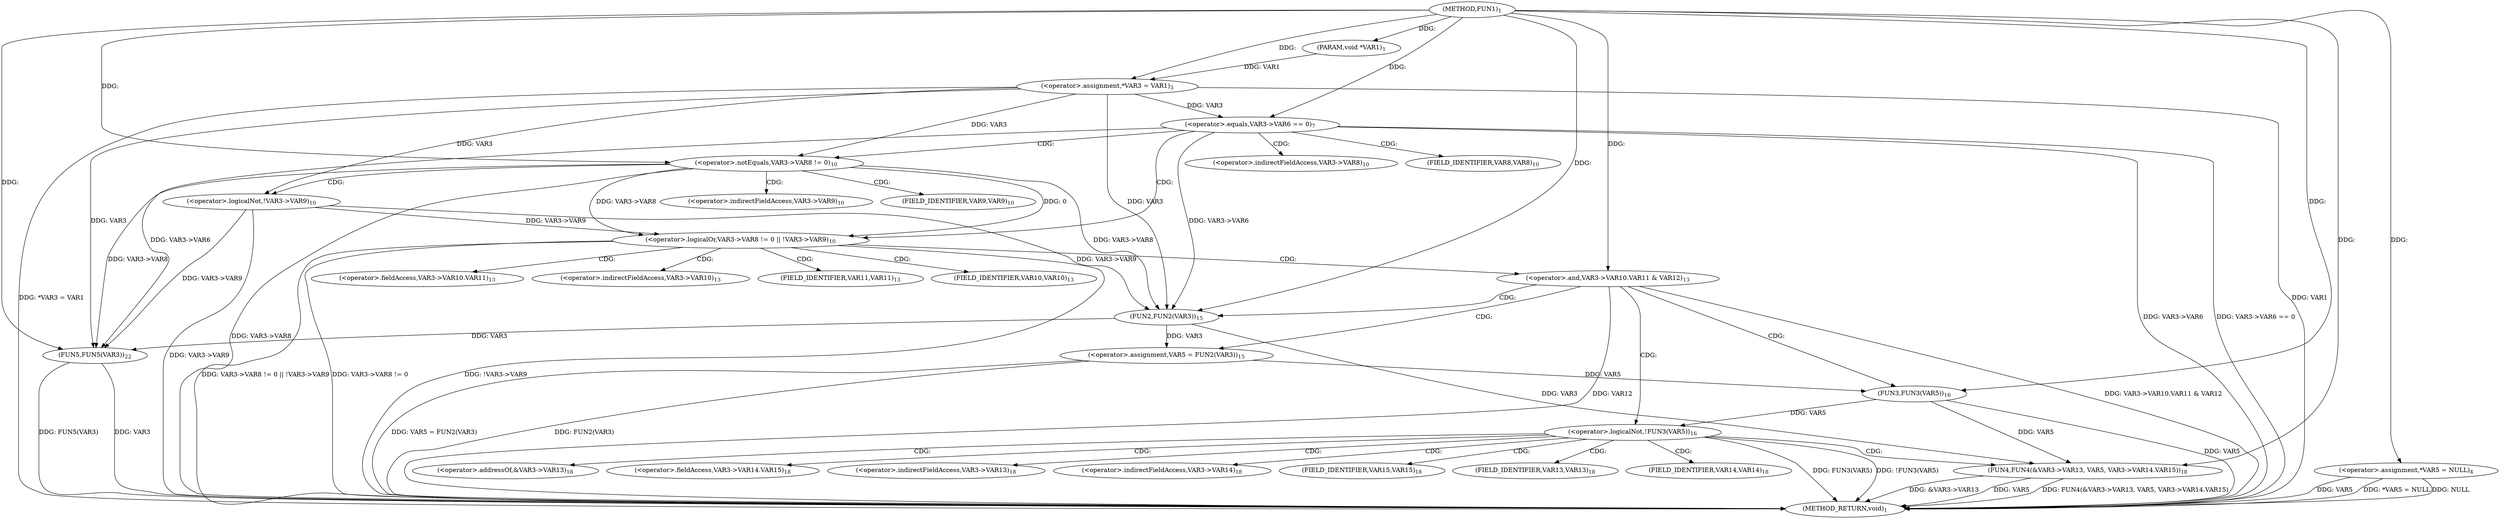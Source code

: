 digraph "FUN1" {  
"8" [label = <(METHOD,FUN1)<SUB>1</SUB>> ]
"73" [label = <(METHOD_RETURN,void)<SUB>1</SUB>> ]
"9" [label = <(PARAM,void *VAR1)<SUB>1</SUB>> ]
"12" [label = <(&lt;operator&gt;.assignment,*VAR3 = VAR1)<SUB>3</SUB>> ]
"16" [label = <(&lt;operator&gt;.assignment,*VAR5 = NULL)<SUB>4</SUB>> ]
"50" [label = <(&lt;operator&gt;.assignment,VAR5 = FUN2(VAR3))<SUB>15</SUB>> ]
"71" [label = <(FUN5,FUN5(VAR3))<SUB>22</SUB>> ]
"20" [label = <(&lt;operator&gt;.equals,VAR3-&gt;VAR6 == 0)<SUB>7</SUB>> ]
"28" [label = <(&lt;operator&gt;.logicalOr,VAR3-&gt;VAR8 != 0 || !VAR3-&gt;VAR9)<SUB>10</SUB>> ]
"41" [label = <(&lt;operator&gt;.and,VAR3-&gt;VAR10.VAR11 &amp; VAR12)<SUB>13</SUB>> ]
"55" [label = <(&lt;operator&gt;.logicalNot,!FUN3(VAR5))<SUB>16</SUB>> ]
"52" [label = <(FUN2,FUN2(VAR3))<SUB>15</SUB>> ]
"59" [label = <(FUN4,FUN4(&amp;VAR3-&gt;VAR13, VAR5, VAR3-&gt;VAR14.VAR15))<SUB>18</SUB>> ]
"29" [label = <(&lt;operator&gt;.notEquals,VAR3-&gt;VAR8 != 0)<SUB>10</SUB>> ]
"34" [label = <(&lt;operator&gt;.logicalNot,!VAR3-&gt;VAR9)<SUB>10</SUB>> ]
"56" [label = <(FUN3,FUN3(VAR5))<SUB>16</SUB>> ]
"42" [label = <(&lt;operator&gt;.fieldAccess,VAR3-&gt;VAR10.VAR11)<SUB>13</SUB>> ]
"30" [label = <(&lt;operator&gt;.indirectFieldAccess,VAR3-&gt;VAR8)<SUB>10</SUB>> ]
"35" [label = <(&lt;operator&gt;.indirectFieldAccess,VAR3-&gt;VAR9)<SUB>10</SUB>> ]
"43" [label = <(&lt;operator&gt;.indirectFieldAccess,VAR3-&gt;VAR10)<SUB>13</SUB>> ]
"46" [label = <(FIELD_IDENTIFIER,VAR11,VAR11)<SUB>13</SUB>> ]
"60" [label = <(&lt;operator&gt;.addressOf,&amp;VAR3-&gt;VAR13)<SUB>18</SUB>> ]
"65" [label = <(&lt;operator&gt;.fieldAccess,VAR3-&gt;VAR14.VAR15)<SUB>18</SUB>> ]
"32" [label = <(FIELD_IDENTIFIER,VAR8,VAR8)<SUB>10</SUB>> ]
"37" [label = <(FIELD_IDENTIFIER,VAR9,VAR9)<SUB>10</SUB>> ]
"45" [label = <(FIELD_IDENTIFIER,VAR10,VAR10)<SUB>13</SUB>> ]
"61" [label = <(&lt;operator&gt;.indirectFieldAccess,VAR3-&gt;VAR13)<SUB>18</SUB>> ]
"66" [label = <(&lt;operator&gt;.indirectFieldAccess,VAR3-&gt;VAR14)<SUB>18</SUB>> ]
"69" [label = <(FIELD_IDENTIFIER,VAR15,VAR15)<SUB>18</SUB>> ]
"63" [label = <(FIELD_IDENTIFIER,VAR13,VAR13)<SUB>18</SUB>> ]
"68" [label = <(FIELD_IDENTIFIER,VAR14,VAR14)<SUB>18</SUB>> ]
  "12" -> "73"  [ label = "DDG: VAR1"] 
  "12" -> "73"  [ label = "DDG: *VAR3 = VAR1"] 
  "16" -> "73"  [ label = "DDG: VAR5"] 
  "16" -> "73"  [ label = "DDG: *VAR5 = NULL"] 
  "20" -> "73"  [ label = "DDG: VAR3-&gt;VAR6"] 
  "20" -> "73"  [ label = "DDG: VAR3-&gt;VAR6 == 0"] 
  "29" -> "73"  [ label = "DDG: VAR3-&gt;VAR8"] 
  "28" -> "73"  [ label = "DDG: VAR3-&gt;VAR8 != 0"] 
  "34" -> "73"  [ label = "DDG: VAR3-&gt;VAR9"] 
  "28" -> "73"  [ label = "DDG: !VAR3-&gt;VAR9"] 
  "28" -> "73"  [ label = "DDG: VAR3-&gt;VAR8 != 0 || !VAR3-&gt;VAR9"] 
  "41" -> "73"  [ label = "DDG: VAR3-&gt;VAR10.VAR11 &amp; VAR12"] 
  "50" -> "73"  [ label = "DDG: FUN2(VAR3)"] 
  "50" -> "73"  [ label = "DDG: VAR5 = FUN2(VAR3)"] 
  "56" -> "73"  [ label = "DDG: VAR5"] 
  "55" -> "73"  [ label = "DDG: FUN3(VAR5)"] 
  "55" -> "73"  [ label = "DDG: !FUN3(VAR5)"] 
  "59" -> "73"  [ label = "DDG: &amp;VAR3-&gt;VAR13"] 
  "59" -> "73"  [ label = "DDG: VAR5"] 
  "59" -> "73"  [ label = "DDG: FUN4(&amp;VAR3-&gt;VAR13, VAR5, VAR3-&gt;VAR14.VAR15)"] 
  "71" -> "73"  [ label = "DDG: VAR3"] 
  "71" -> "73"  [ label = "DDG: FUN5(VAR3)"] 
  "16" -> "73"  [ label = "DDG: NULL"] 
  "41" -> "73"  [ label = "DDG: VAR12"] 
  "8" -> "9"  [ label = "DDG: "] 
  "9" -> "12"  [ label = "DDG: VAR1"] 
  "8" -> "12"  [ label = "DDG: "] 
  "8" -> "16"  [ label = "DDG: "] 
  "52" -> "50"  [ label = "DDG: VAR3"] 
  "12" -> "71"  [ label = "DDG: VAR3"] 
  "20" -> "71"  [ label = "DDG: VAR3-&gt;VAR6"] 
  "29" -> "71"  [ label = "DDG: VAR3-&gt;VAR8"] 
  "34" -> "71"  [ label = "DDG: VAR3-&gt;VAR9"] 
  "52" -> "71"  [ label = "DDG: VAR3"] 
  "8" -> "71"  [ label = "DDG: "] 
  "12" -> "20"  [ label = "DDG: VAR3"] 
  "8" -> "20"  [ label = "DDG: "] 
  "29" -> "28"  [ label = "DDG: VAR3-&gt;VAR8"] 
  "29" -> "28"  [ label = "DDG: 0"] 
  "34" -> "28"  [ label = "DDG: VAR3-&gt;VAR9"] 
  "8" -> "41"  [ label = "DDG: "] 
  "12" -> "52"  [ label = "DDG: VAR3"] 
  "20" -> "52"  [ label = "DDG: VAR3-&gt;VAR6"] 
  "29" -> "52"  [ label = "DDG: VAR3-&gt;VAR8"] 
  "34" -> "52"  [ label = "DDG: VAR3-&gt;VAR9"] 
  "8" -> "52"  [ label = "DDG: "] 
  "56" -> "55"  [ label = "DDG: VAR5"] 
  "12" -> "29"  [ label = "DDG: VAR3"] 
  "8" -> "29"  [ label = "DDG: "] 
  "12" -> "34"  [ label = "DDG: VAR3"] 
  "50" -> "56"  [ label = "DDG: VAR5"] 
  "8" -> "56"  [ label = "DDG: "] 
  "52" -> "59"  [ label = "DDG: VAR3"] 
  "56" -> "59"  [ label = "DDG: VAR5"] 
  "8" -> "59"  [ label = "DDG: "] 
  "20" -> "30"  [ label = "CDG: "] 
  "20" -> "32"  [ label = "CDG: "] 
  "20" -> "28"  [ label = "CDG: "] 
  "20" -> "29"  [ label = "CDG: "] 
  "28" -> "42"  [ label = "CDG: "] 
  "28" -> "46"  [ label = "CDG: "] 
  "28" -> "41"  [ label = "CDG: "] 
  "28" -> "45"  [ label = "CDG: "] 
  "28" -> "43"  [ label = "CDG: "] 
  "41" -> "52"  [ label = "CDG: "] 
  "41" -> "56"  [ label = "CDG: "] 
  "41" -> "50"  [ label = "CDG: "] 
  "41" -> "55"  [ label = "CDG: "] 
  "55" -> "68"  [ label = "CDG: "] 
  "55" -> "60"  [ label = "CDG: "] 
  "55" -> "61"  [ label = "CDG: "] 
  "55" -> "66"  [ label = "CDG: "] 
  "55" -> "69"  [ label = "CDG: "] 
  "55" -> "63"  [ label = "CDG: "] 
  "55" -> "65"  [ label = "CDG: "] 
  "55" -> "59"  [ label = "CDG: "] 
  "29" -> "34"  [ label = "CDG: "] 
  "29" -> "37"  [ label = "CDG: "] 
  "29" -> "35"  [ label = "CDG: "] 
}
